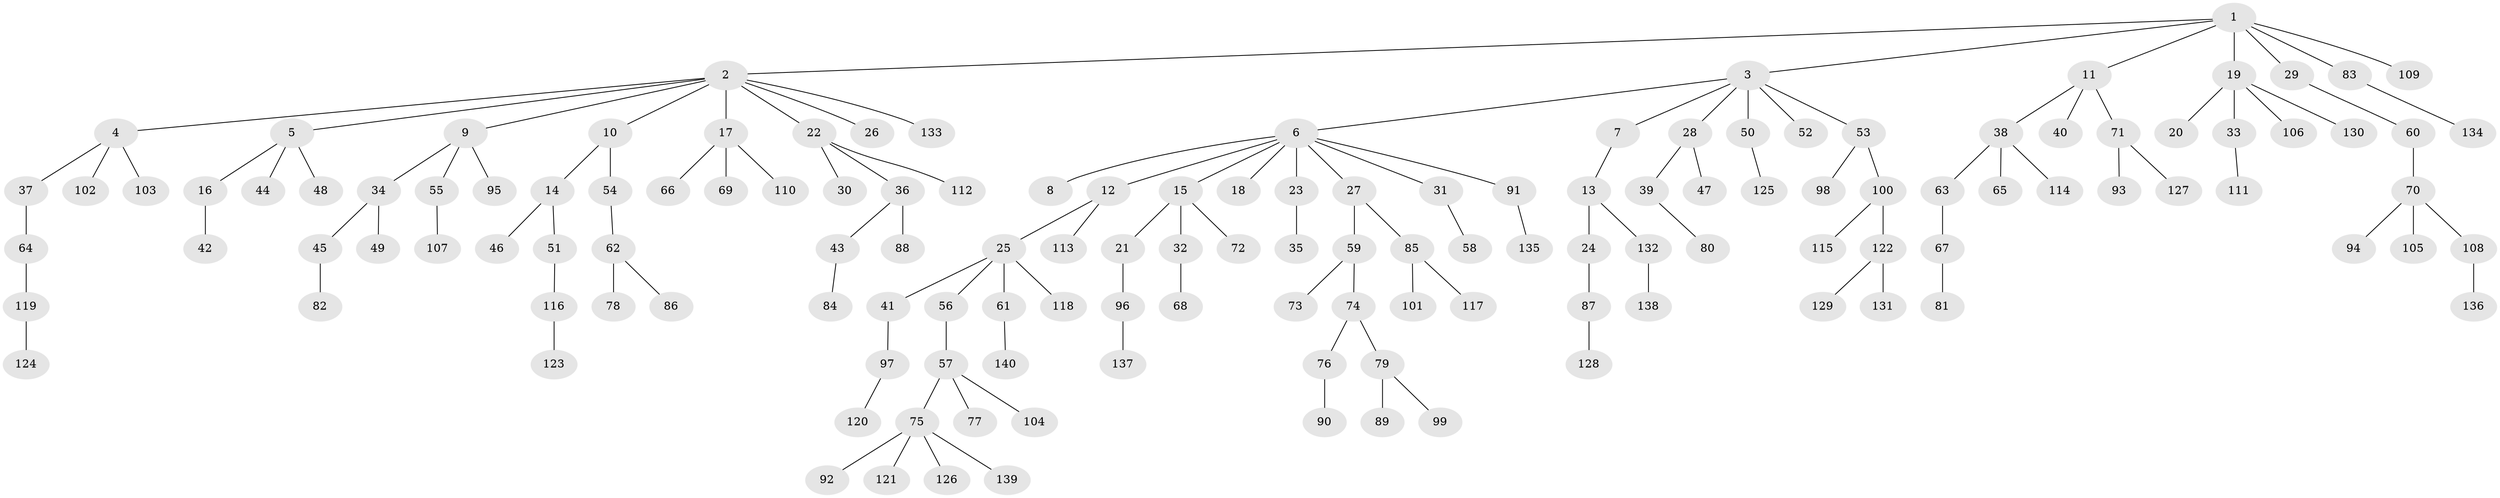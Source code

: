 // Generated by graph-tools (version 1.1) at 2025/52/03/09/25 04:52:26]
// undirected, 140 vertices, 139 edges
graph export_dot {
graph [start="1"]
  node [color=gray90,style=filled];
  1;
  2;
  3;
  4;
  5;
  6;
  7;
  8;
  9;
  10;
  11;
  12;
  13;
  14;
  15;
  16;
  17;
  18;
  19;
  20;
  21;
  22;
  23;
  24;
  25;
  26;
  27;
  28;
  29;
  30;
  31;
  32;
  33;
  34;
  35;
  36;
  37;
  38;
  39;
  40;
  41;
  42;
  43;
  44;
  45;
  46;
  47;
  48;
  49;
  50;
  51;
  52;
  53;
  54;
  55;
  56;
  57;
  58;
  59;
  60;
  61;
  62;
  63;
  64;
  65;
  66;
  67;
  68;
  69;
  70;
  71;
  72;
  73;
  74;
  75;
  76;
  77;
  78;
  79;
  80;
  81;
  82;
  83;
  84;
  85;
  86;
  87;
  88;
  89;
  90;
  91;
  92;
  93;
  94;
  95;
  96;
  97;
  98;
  99;
  100;
  101;
  102;
  103;
  104;
  105;
  106;
  107;
  108;
  109;
  110;
  111;
  112;
  113;
  114;
  115;
  116;
  117;
  118;
  119;
  120;
  121;
  122;
  123;
  124;
  125;
  126;
  127;
  128;
  129;
  130;
  131;
  132;
  133;
  134;
  135;
  136;
  137;
  138;
  139;
  140;
  1 -- 2;
  1 -- 3;
  1 -- 11;
  1 -- 19;
  1 -- 29;
  1 -- 83;
  1 -- 109;
  2 -- 4;
  2 -- 5;
  2 -- 9;
  2 -- 10;
  2 -- 17;
  2 -- 22;
  2 -- 26;
  2 -- 133;
  3 -- 6;
  3 -- 7;
  3 -- 28;
  3 -- 50;
  3 -- 52;
  3 -- 53;
  4 -- 37;
  4 -- 102;
  4 -- 103;
  5 -- 16;
  5 -- 44;
  5 -- 48;
  6 -- 8;
  6 -- 12;
  6 -- 15;
  6 -- 18;
  6 -- 23;
  6 -- 27;
  6 -- 31;
  6 -- 91;
  7 -- 13;
  9 -- 34;
  9 -- 55;
  9 -- 95;
  10 -- 14;
  10 -- 54;
  11 -- 38;
  11 -- 40;
  11 -- 71;
  12 -- 25;
  12 -- 113;
  13 -- 24;
  13 -- 132;
  14 -- 46;
  14 -- 51;
  15 -- 21;
  15 -- 32;
  15 -- 72;
  16 -- 42;
  17 -- 66;
  17 -- 69;
  17 -- 110;
  19 -- 20;
  19 -- 33;
  19 -- 106;
  19 -- 130;
  21 -- 96;
  22 -- 30;
  22 -- 36;
  22 -- 112;
  23 -- 35;
  24 -- 87;
  25 -- 41;
  25 -- 56;
  25 -- 61;
  25 -- 118;
  27 -- 59;
  27 -- 85;
  28 -- 39;
  28 -- 47;
  29 -- 60;
  31 -- 58;
  32 -- 68;
  33 -- 111;
  34 -- 45;
  34 -- 49;
  36 -- 43;
  36 -- 88;
  37 -- 64;
  38 -- 63;
  38 -- 65;
  38 -- 114;
  39 -- 80;
  41 -- 97;
  43 -- 84;
  45 -- 82;
  50 -- 125;
  51 -- 116;
  53 -- 98;
  53 -- 100;
  54 -- 62;
  55 -- 107;
  56 -- 57;
  57 -- 75;
  57 -- 77;
  57 -- 104;
  59 -- 73;
  59 -- 74;
  60 -- 70;
  61 -- 140;
  62 -- 78;
  62 -- 86;
  63 -- 67;
  64 -- 119;
  67 -- 81;
  70 -- 94;
  70 -- 105;
  70 -- 108;
  71 -- 93;
  71 -- 127;
  74 -- 76;
  74 -- 79;
  75 -- 92;
  75 -- 121;
  75 -- 126;
  75 -- 139;
  76 -- 90;
  79 -- 89;
  79 -- 99;
  83 -- 134;
  85 -- 101;
  85 -- 117;
  87 -- 128;
  91 -- 135;
  96 -- 137;
  97 -- 120;
  100 -- 115;
  100 -- 122;
  108 -- 136;
  116 -- 123;
  119 -- 124;
  122 -- 129;
  122 -- 131;
  132 -- 138;
}
